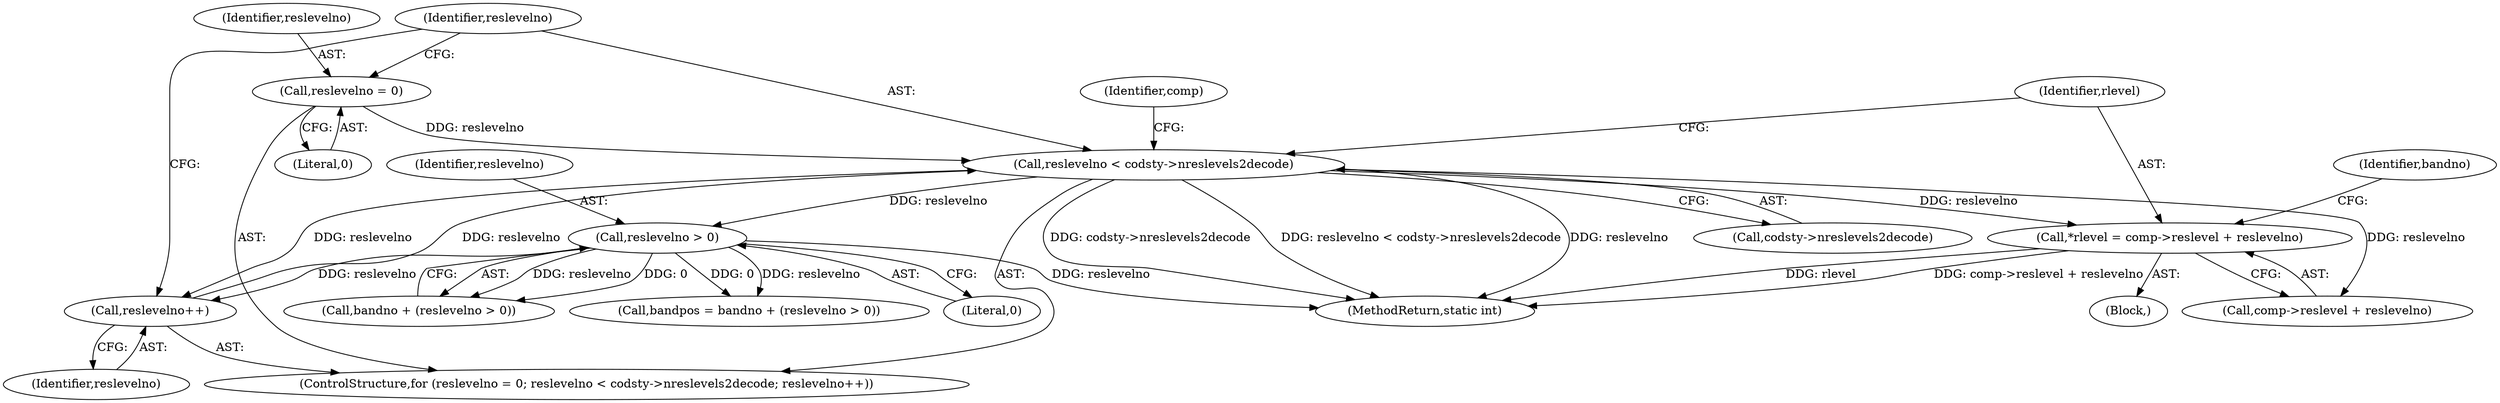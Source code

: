 digraph "0_FFmpeg_fe448cd28d674c3eff3072552eae366d0b659ce9@integer" {
"1000171" [label="(Call,*rlevel = comp->reslevel + reslevelno)"];
"1000162" [label="(Call,reslevelno < codsty->nreslevels2decode)"];
"1000167" [label="(Call,reslevelno++)"];
"1000209" [label="(Call,reslevelno > 0)"];
"1000159" [label="(Call,reslevelno = 0)"];
"1000379" [label="(Identifier,comp)"];
"1000172" [label="(Identifier,rlevel)"];
"1000209" [label="(Call,reslevelno > 0)"];
"1000161" [label="(Literal,0)"];
"1000164" [label="(Call,codsty->nreslevels2decode)"];
"1000163" [label="(Identifier,reslevelno)"];
"1000168" [label="(Identifier,reslevelno)"];
"1000162" [label="(Call,reslevelno < codsty->nreslevels2decode)"];
"1001090" [label="(MethodReturn,static int)"];
"1000180" [label="(Identifier,bandno)"];
"1000167" [label="(Call,reslevelno++)"];
"1000159" [label="(Call,reslevelno = 0)"];
"1000158" [label="(ControlStructure,for (reslevelno = 0; reslevelno < codsty->nreslevels2decode; reslevelno++))"];
"1000169" [label="(Block,)"];
"1000211" [label="(Literal,0)"];
"1000171" [label="(Call,*rlevel = comp->reslevel + reslevelno)"];
"1000173" [label="(Call,comp->reslevel + reslevelno)"];
"1000207" [label="(Call,bandno + (reslevelno > 0))"];
"1000205" [label="(Call,bandpos = bandno + (reslevelno > 0))"];
"1000160" [label="(Identifier,reslevelno)"];
"1000210" [label="(Identifier,reslevelno)"];
"1000171" -> "1000169"  [label="AST: "];
"1000171" -> "1000173"  [label="CFG: "];
"1000172" -> "1000171"  [label="AST: "];
"1000173" -> "1000171"  [label="AST: "];
"1000180" -> "1000171"  [label="CFG: "];
"1000171" -> "1001090"  [label="DDG: rlevel"];
"1000171" -> "1001090"  [label="DDG: comp->reslevel + reslevelno"];
"1000162" -> "1000171"  [label="DDG: reslevelno"];
"1000162" -> "1000158"  [label="AST: "];
"1000162" -> "1000164"  [label="CFG: "];
"1000163" -> "1000162"  [label="AST: "];
"1000164" -> "1000162"  [label="AST: "];
"1000172" -> "1000162"  [label="CFG: "];
"1000379" -> "1000162"  [label="CFG: "];
"1000162" -> "1001090"  [label="DDG: codsty->nreslevels2decode"];
"1000162" -> "1001090"  [label="DDG: reslevelno < codsty->nreslevels2decode"];
"1000162" -> "1001090"  [label="DDG: reslevelno"];
"1000167" -> "1000162"  [label="DDG: reslevelno"];
"1000159" -> "1000162"  [label="DDG: reslevelno"];
"1000162" -> "1000167"  [label="DDG: reslevelno"];
"1000162" -> "1000173"  [label="DDG: reslevelno"];
"1000162" -> "1000209"  [label="DDG: reslevelno"];
"1000167" -> "1000158"  [label="AST: "];
"1000167" -> "1000168"  [label="CFG: "];
"1000168" -> "1000167"  [label="AST: "];
"1000163" -> "1000167"  [label="CFG: "];
"1000209" -> "1000167"  [label="DDG: reslevelno"];
"1000209" -> "1000207"  [label="AST: "];
"1000209" -> "1000211"  [label="CFG: "];
"1000210" -> "1000209"  [label="AST: "];
"1000211" -> "1000209"  [label="AST: "];
"1000207" -> "1000209"  [label="CFG: "];
"1000209" -> "1001090"  [label="DDG: reslevelno"];
"1000209" -> "1000205"  [label="DDG: reslevelno"];
"1000209" -> "1000205"  [label="DDG: 0"];
"1000209" -> "1000207"  [label="DDG: reslevelno"];
"1000209" -> "1000207"  [label="DDG: 0"];
"1000159" -> "1000158"  [label="AST: "];
"1000159" -> "1000161"  [label="CFG: "];
"1000160" -> "1000159"  [label="AST: "];
"1000161" -> "1000159"  [label="AST: "];
"1000163" -> "1000159"  [label="CFG: "];
}
